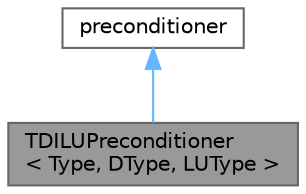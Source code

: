 digraph "TDILUPreconditioner&lt; Type, DType, LUType &gt;"
{
 // LATEX_PDF_SIZE
  bgcolor="transparent";
  edge [fontname=Helvetica,fontsize=10,labelfontname=Helvetica,labelfontsize=10];
  node [fontname=Helvetica,fontsize=10,shape=box,height=0.2,width=0.4];
  Node1 [id="Node000001",label="TDILUPreconditioner\l\< Type, DType, LUType \>",height=0.2,width=0.4,color="gray40", fillcolor="grey60", style="filled", fontcolor="black",tooltip="Simplified diagonal-based incomplete LU preconditioner for asymmetric matrices."];
  Node2 -> Node1 [id="edge1_Node000001_Node000002",dir="back",color="steelblue1",style="solid",tooltip=" "];
  Node2 [id="Node000002",label="preconditioner",height=0.2,width=0.4,color="gray40", fillcolor="white", style="filled",URL="$classFoam_1_1LduMatrix_1_1preconditioner.html",tooltip=" "];
}
